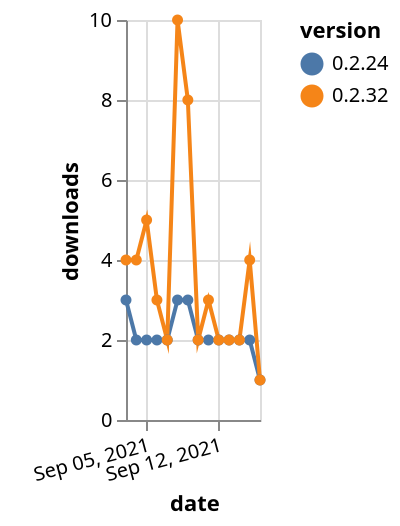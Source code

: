{"$schema": "https://vega.github.io/schema/vega-lite/v5.json", "description": "A simple bar chart with embedded data.", "data": {"values": [{"date": "2021-09-03", "total": 2762, "delta": 3, "version": "0.2.24"}, {"date": "2021-09-04", "total": 2764, "delta": 2, "version": "0.2.24"}, {"date": "2021-09-05", "total": 2766, "delta": 2, "version": "0.2.24"}, {"date": "2021-09-06", "total": 2768, "delta": 2, "version": "0.2.24"}, {"date": "2021-09-07", "total": 2770, "delta": 2, "version": "0.2.24"}, {"date": "2021-09-08", "total": 2773, "delta": 3, "version": "0.2.24"}, {"date": "2021-09-09", "total": 2776, "delta": 3, "version": "0.2.24"}, {"date": "2021-09-10", "total": 2778, "delta": 2, "version": "0.2.24"}, {"date": "2021-09-11", "total": 2780, "delta": 2, "version": "0.2.24"}, {"date": "2021-09-12", "total": 2782, "delta": 2, "version": "0.2.24"}, {"date": "2021-09-13", "total": 2784, "delta": 2, "version": "0.2.24"}, {"date": "2021-09-14", "total": 2786, "delta": 2, "version": "0.2.24"}, {"date": "2021-09-15", "total": 2788, "delta": 2, "version": "0.2.24"}, {"date": "2021-09-16", "total": 2789, "delta": 1, "version": "0.2.24"}, {"date": "2021-09-03", "total": 3139, "delta": 4, "version": "0.2.32"}, {"date": "2021-09-04", "total": 3143, "delta": 4, "version": "0.2.32"}, {"date": "2021-09-05", "total": 3148, "delta": 5, "version": "0.2.32"}, {"date": "2021-09-06", "total": 3151, "delta": 3, "version": "0.2.32"}, {"date": "2021-09-07", "total": 3153, "delta": 2, "version": "0.2.32"}, {"date": "2021-09-08", "total": 3163, "delta": 10, "version": "0.2.32"}, {"date": "2021-09-09", "total": 3171, "delta": 8, "version": "0.2.32"}, {"date": "2021-09-10", "total": 3173, "delta": 2, "version": "0.2.32"}, {"date": "2021-09-11", "total": 3176, "delta": 3, "version": "0.2.32"}, {"date": "2021-09-12", "total": 3178, "delta": 2, "version": "0.2.32"}, {"date": "2021-09-13", "total": 3180, "delta": 2, "version": "0.2.32"}, {"date": "2021-09-14", "total": 3182, "delta": 2, "version": "0.2.32"}, {"date": "2021-09-15", "total": 3186, "delta": 4, "version": "0.2.32"}, {"date": "2021-09-16", "total": 3187, "delta": 1, "version": "0.2.32"}]}, "width": "container", "mark": {"type": "line", "point": {"filled": true}}, "encoding": {"x": {"field": "date", "type": "temporal", "timeUnit": "yearmonthdate", "title": "date", "axis": {"labelAngle": -15}}, "y": {"field": "delta", "type": "quantitative", "title": "downloads"}, "color": {"field": "version", "type": "nominal"}, "tooltip": {"field": "delta"}}}